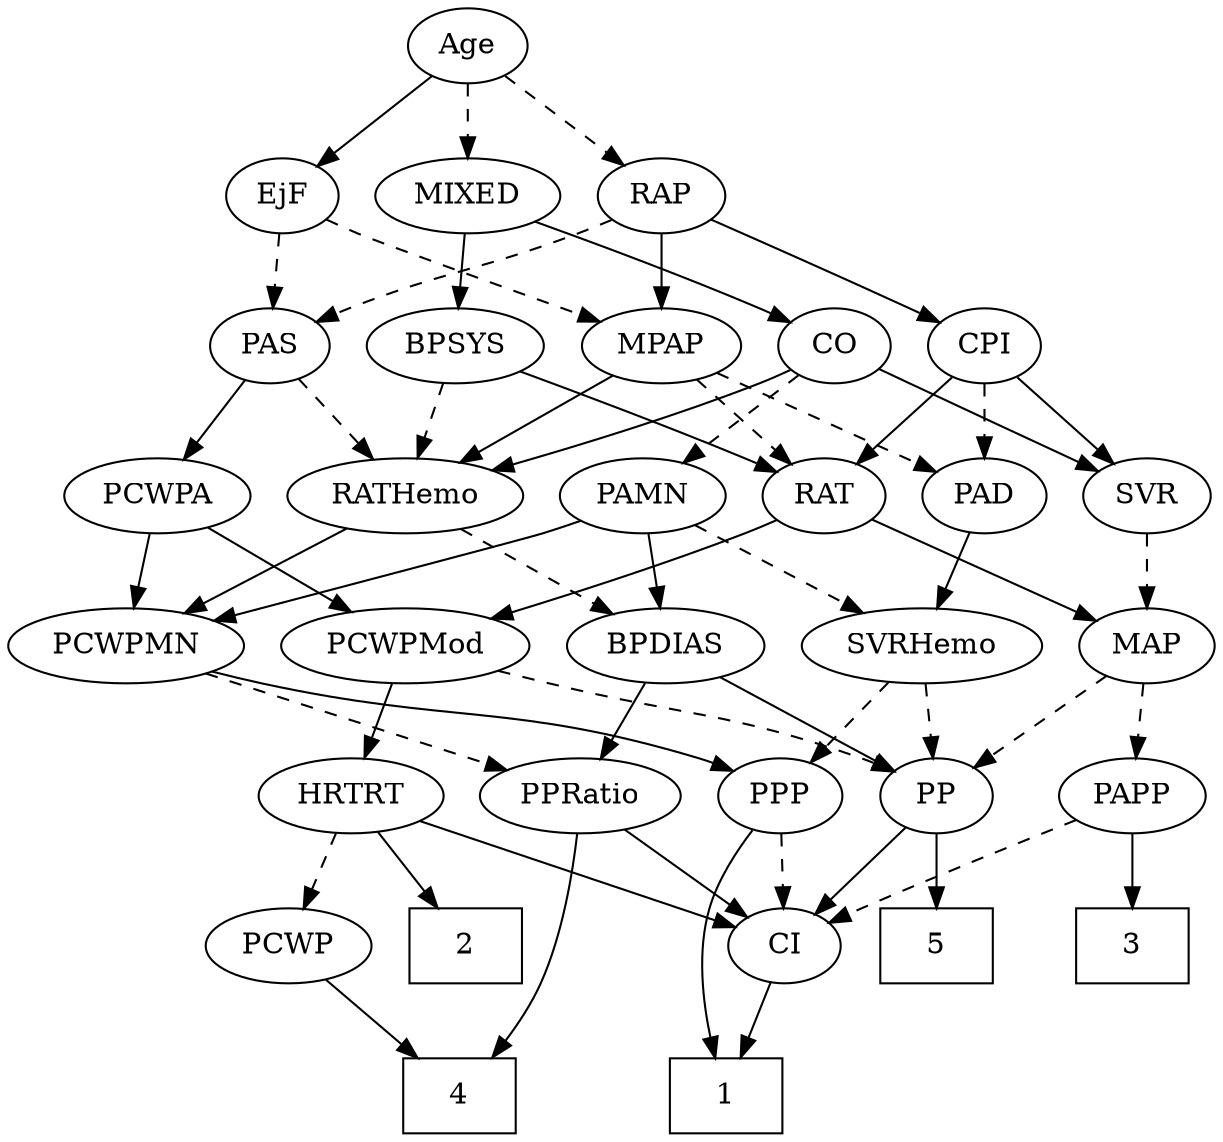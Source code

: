 strict digraph {
	graph [bb="0,0,523.94,540"];
	node [label="\N"];
	1	[height=0.5,
		pos="261.95,18",
		shape=box,
		width=0.75];
	2	[height=0.5,
		pos="464.95,90",
		shape=box,
		width=0.75];
	3	[height=0.5,
		pos="82.948,90",
		shape=box,
		width=0.75];
	4	[height=0.5,
		pos="343.95,18",
		shape=box,
		width=0.75];
	5	[height=0.5,
		pos="156.95,90",
		shape=box,
		width=0.75];
	Age	[height=0.5,
		pos="351.95,522",
		width=0.75];
	EjF	[height=0.5,
		pos="436.95,450",
		width=0.75];
	Age -> EjF	[pos="e,420.61,464.46 368.34,507.5 380.92,497.14 398.49,482.67 412.69,470.97",
		style=solid];
	RAP	[height=0.5,
		pos="265.95,450",
		width=0.77632];
	Age -> RAP	[pos="e,282.77,464.69 335.37,507.5 322.72,497.21 305.09,482.86 290.76,471.2",
		style=dashed];
	MIXED	[height=0.5,
		pos="351.95,450",
		width=1.1193];
	Age -> MIXED	[pos="e,351.95,468.1 351.95,503.7 351.95,495.98 351.95,486.71 351.95,478.11",
		style=dashed];
	MPAP	[height=0.5,
		pos="265.95,378",
		width=0.97491];
	EjF -> MPAP	[pos="e,293.04,389.53 415.73,438.69 410.9,436.43 405.77,434.08 400.95,432 391.5,427.92 339.12,407.46 302.45,393.19",
		style=dashed];
	PAS	[height=0.5,
		pos="439.95,378",
		width=0.75];
	EjF -> PAS	[pos="e,439.21,396.1 437.69,431.7 438.02,423.98 438.42,414.71 438.79,406.11",
		style=dashed];
	RAP -> MPAP	[pos="e,265.95,396.1 265.95,431.7 265.95,423.98 265.95,414.71 265.95,406.11",
		style=solid];
	RAP -> PAS	[pos="e,418.78,389.42 287.72,438.61 292.69,436.35 297.97,434.03 302.95,432 347.09,414.03 359.9,414.2 403.95,396 405.77,395.25 407.63,394.45 \
409.5,393.63",
		style=dashed];
	CPI	[height=0.5,
		pos="108.95,378",
		width=0.75];
	RAP -> CPI	[pos="e,130.89,388.79 243.45,438.97 216.37,426.9 170.73,406.54 140.22,392.94",
		style=solid];
	BPSYS	[height=0.5,
		pos="356.95,378",
		width=1.0471];
	MIXED -> BPSYS	[pos="e,355.73,396.1 353.18,431.7 353.73,423.98 354.4,414.71 355.01,406.11",
		style=solid];
	CO	[height=0.5,
		pos="185.95,378",
		width=0.75];
	MIXED -> CO	[pos="e,207.18,389.26 322.59,437.55 296.11,427.11 256.2,411.06 221.95,396 220.14,395.21 218.3,394.38 216.44,393.54",
		style=solid];
	PAD	[height=0.5,
		pos="102.95,306",
		width=0.79437];
	MPAP -> PAD	[pos="e,125.42,317.14 239.55,365.98 214.2,355.37 174.88,338.78 140.95,324 138.9,323.11 136.8,322.19 134.68,321.25",
		style=dashed];
	RATHemo	[height=0.5,
		pos="362.95,306",
		width=1.3721];
	MPAP -> RATHemo	[pos="e,341.66,322.36 285.58,362.83 299.31,352.92 317.9,339.51 333.41,328.31",
		style=solid];
	RAT	[height=0.5,
		pos="267.95,306",
		width=0.75827];
	MPAP -> RAT	[pos="e,267.46,324.1 266.44,359.7 266.66,351.98 266.93,342.71 267.17,334.11",
		style=dashed];
	BPSYS -> RATHemo	[pos="e,361.48,324.1 358.43,359.7 359.09,351.98 359.89,342.71 360.62,334.11",
		style=dashed];
	BPSYS -> RAT	[pos="e,284.99,320.4 338.07,362.15 324.94,351.82 307.28,337.93 292.97,326.68",
		style=solid];
	SVRHemo	[height=0.5,
		pos="131.95,234",
		width=1.3902];
	PAD -> SVRHemo	[pos="e,124.92,251.96 109.82,288.41 113.17,280.34 117.27,270.43 121.03,261.35",
		style=solid];
	PAMN	[height=0.5,
		pos="185.95,306",
		width=1.011];
	CO -> PAMN	[pos="e,185.95,324.1 185.95,359.7 185.95,351.98 185.95,342.71 185.95,334.11",
		style=dashed];
	CO -> RATHemo	[pos="e,328.45,319.08 207.14,366.64 211.97,364.38 217.11,362.05 221.95,360 254.05,346.41 290.94,332.61 318.94,322.49",
		style=solid];
	SVR	[height=0.5,
		pos="27.948,306",
		width=0.77632];
	CO -> SVR	[pos="e,50.223,317.31 163.59,367.35 139.27,356.82 99.263,339.4 64.948,324 63.158,323.2 61.321,322.37 59.469,321.53",
		style=solid];
	PAS -> RATHemo	[pos="e,380.39,322.85 424.37,362.83 413.91,353.33 399.91,340.6 387.92,329.7",
		style=dashed];
	PCWPA	[height=0.5,
		pos="471.95,306",
		width=1.1555];
	PAS -> PCWPA	[pos="e,464.2,323.96 447.53,360.41 451.26,352.25 455.85,342.22 460.03,333.07",
		style=solid];
	PCWPMN	[height=0.5,
		pos="351.95,234",
		width=1.3902];
	PAMN -> PCWPMN	[pos="e,320.67,248.19 212.99,293.6 239.6,282.38 280.57,265.1 311.14,252.21",
		style=solid];
	PAMN -> SVRHemo	[pos="e,144.78,251.63 173.42,288.76 166.77,280.14 158.46,269.36 151.02,259.73",
		style=dashed];
	BPDIAS	[height=0.5,
		pos="241.95,234",
		width=1.1735];
	PAMN -> BPDIAS	[pos="e,228.9,251.31 198.65,289.12 205.71,280.29 214.64,269.13 222.56,259.24",
		style=solid];
	RATHemo -> PCWPMN	[pos="e,354.64,252.1 360.23,287.7 359.02,279.98 357.56,270.71 356.21,262.11",
		style=solid];
	RATHemo -> BPDIAS	[pos="e,266.04,248.94 337.58,290.33 319.31,279.76 294.5,265.4 274.73,253.97",
		style=dashed];
	CPI -> PAD	[pos="e,104.41,324.1 107.46,359.7 106.8,351.98 106.01,342.71 105.27,334.11",
		style=dashed];
	CPI -> RAT	[pos="e,246.07,317.14 131.05,367.56 155.53,357.07 196.16,339.55 230.95,324 232.79,323.18 234.68,322.33 236.58,321.47",
		style=solid];
	CPI -> SVR	[pos="e,43.917,320.8 92.945,363.17 81.185,353.01 65.011,339.03 51.74,327.56",
		style=solid];
	PCWPMod	[height=0.5,
		pos="471.95,234",
		width=1.4443];
	RAT -> PCWPMod	[pos="e,432.67,245.98 289.28,294.66 294.36,292.34 299.8,289.99 304.95,288 343.9,272.94 389.11,258.79 422.65,248.9",
		style=solid];
	MAP	[height=0.5,
		pos="32.948,234",
		width=0.84854];
	RAT -> MAP	[pos="e,56.372,245.78 246.73,294.34 241.64,292.04 236.17,289.77 230.95,288 162.75,264.84 141.47,274.17 72.948,252 70.56,251.23 68.119,\
250.37 65.677,249.46",
		style=solid];
	SVR -> MAP	[pos="e,31.726,252.1 29.183,287.7 29.734,279.98 30.397,270.71 31.011,262.11",
		style=dashed];
	PP	[height=0.5,
		pos="161.95,162",
		width=0.75];
	PCWPMod -> PP	[pos="e,182.7,173.69 433.7,221.69 426.19,219.65 418.35,217.66 410.95,216 317.68,195.14 290.27,208.19 198.95,180 196.67,179.3 194.35,178.48 \
192.03,177.6",
		style=dashed];
	HRTRT	[height=0.5,
		pos="440.95,162",
		width=1.1013];
	PCWPMod -> HRTRT	[pos="e,448.38,179.79 464.44,216.05 460.86,207.97 456.5,198.12 452.51,189.11",
		style=solid];
	PCWPA -> PCWPMod	[pos="e,471.95,252.1 471.95,287.7 471.95,279.98 471.95,270.71 471.95,262.11",
		style=solid];
	PCWPA -> PCWPMN	[pos="e,377.26,249.77 448.24,291.17 430.47,280.8 405.9,266.47 386.02,254.88",
		style=solid];
	PPP	[height=0.5,
		pos="234.95,162",
		width=0.75];
	PCWPMN -> PPP	[pos="e,254.32,174.59 327.13,218.15 308.37,206.93 282.6,191.51 263.07,179.83",
		style=solid];
	PPRatio	[height=0.5,
		pos="320.95,162",
		width=1.1013];
	PCWPMN -> PPRatio	[pos="e,328.38,179.79 344.44,216.05 340.86,207.97 336.5,198.12 332.51,189.11",
		style=dashed];
	SVRHemo -> PP	[pos="e,154.75,179.79 139.21,216.05 142.67,207.97 146.9,198.12 150.76,189.11",
		style=dashed];
	SVRHemo -> PPP	[pos="e,216.76,175.36 154.3,217.81 170.22,206.99 191.68,192.4 208.46,181",
		style=dashed];
	BPDIAS -> PP	[pos="e,177.76,176.83 224.19,217.46 212.79,207.49 197.85,194.41 185.46,183.58",
		style=solid];
	BPDIAS -> PPRatio	[pos="e,303.74,178.25 259.48,217.46 270.19,207.97 284.06,195.68 295.92,185.18",
		style=solid];
	MAP -> PP	[pos="e,141.66,174.01 54.831,221.13 76.28,209.49 109.11,191.67 132.77,178.83",
		style=dashed];
	PAPP	[height=0.5,
		pos="82.948,162",
		width=0.88464];
	MAP -> PAPP	[pos="e,71.3,179.31 44.293,217.12 50.533,208.38 58.41,197.35 65.422,187.54",
		style=dashed];
	PP -> 5	[pos="e,158.17,108.1 160.71,143.7 160.16,135.98 159.5,126.71 158.88,118.11",
		style=solid];
	CI	[height=0.5,
		pos="228.95,90",
		width=0.75];
	PP -> CI	[pos="e,215.08,105.49 175.83,146.5 185.08,136.83 197.42,123.94 207.87,113.02",
		style=solid];
	PPP -> 1	[pos="e,265.39,36.055 246.43,145.7 253.29,135.58 261.34,121.7 264.95,108 270.29,87.724 269.13,63.953 266.86,46.081",
		style=solid];
	PPP -> CI	[pos="e,230.41,108.1 233.46,143.7 232.8,135.98 232.01,126.71 231.27,118.11",
		style=dashed];
	PPRatio -> 4	[pos="e,341.16,36.189 323.72,143.87 327.64,119.67 334.84,75.211 339.51,46.393",
		style=solid];
	PPRatio -> CI	[pos="e,246.26,104.17 301.44,146.15 287.77,135.75 269.37,121.75 254.52,110.46",
		style=solid];
	PCWP	[height=0.5,
		pos="384.95,90",
		width=0.97491];
	PCWP -> 4	[pos="e,354.17,36.447 375.23,72.411 370.47,64.285 364.63,54.307 359.28,45.184",
		style=solid];
	CI -> 1	[pos="e,253.72,36.447 236.77,72.411 240.52,64.454 245.11,54.722 249.33,45.756",
		style=solid];
	PAPP -> 3	[pos="e,82.948,108.1 82.948,143.7 82.948,135.98 82.948,126.71 82.948,118.11",
		style=solid];
	PAPP -> CI	[pos="e,207.45,101.31 106.4,149.75 131.35,137.79 170.92,118.82 198.31,105.69",
		style=dashed];
	HRTRT -> 2	[pos="e,459.02,108.28 446.76,144.05 449.46,136.18 452.74,126.62 455.76,117.79",
		style=solid];
	HRTRT -> PCWP	[pos="e,397.87,107.15 427.96,144.76 420.89,135.93 412.01,124.83 404.16,115.01",
		style=dashed];
	HRTRT -> CI	[pos="e,252.79,98.874 409.67,150.67 370.27,137.66 302.87,115.41 262.45,102.06",
		style=solid];
}
